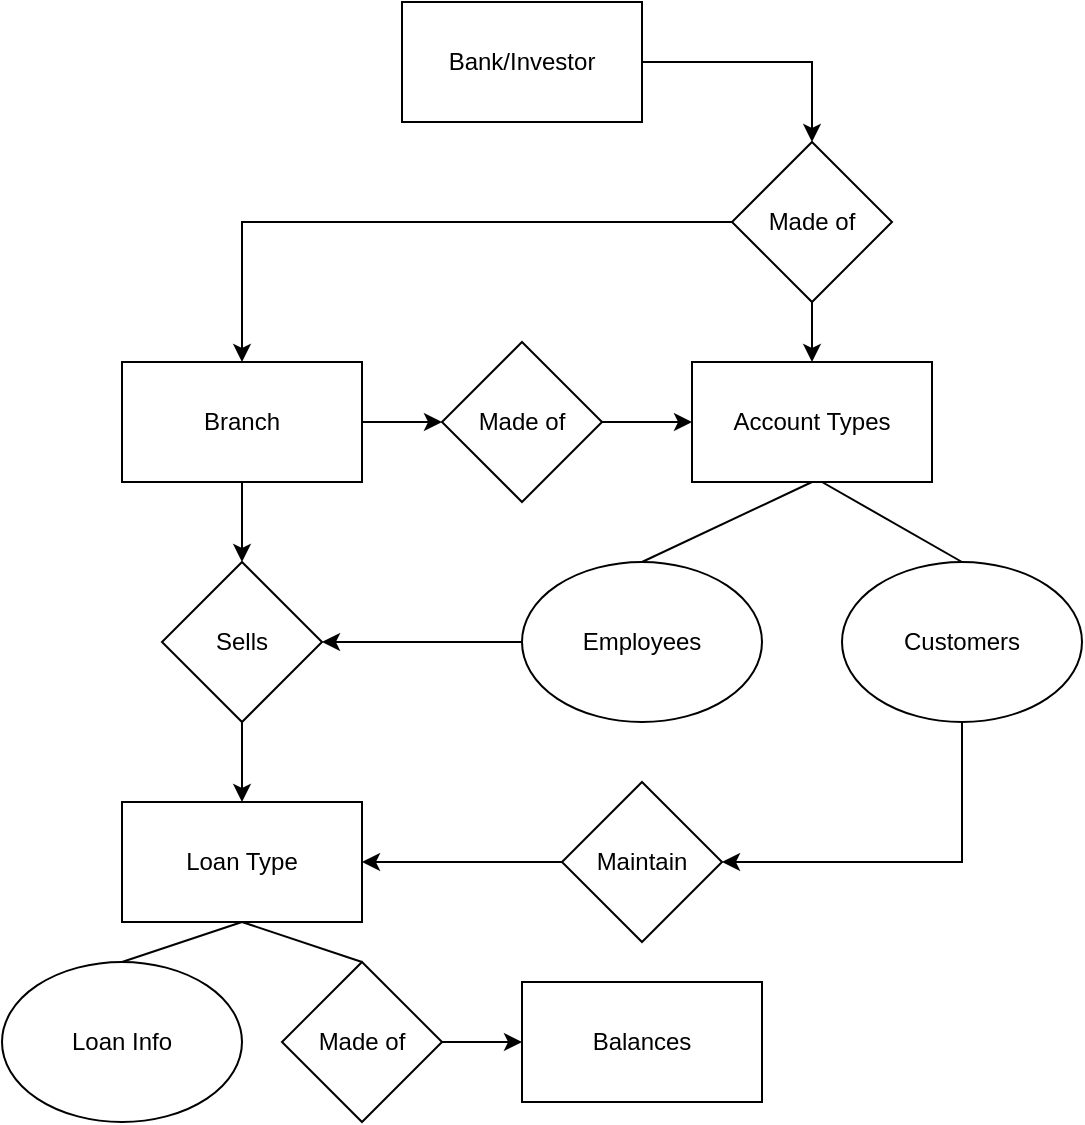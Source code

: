 <mxfile version="20.8.23" type="github"><diagram name="Page-1" id="JmAO3LqY4F1BoJgXr8nd"><mxGraphModel dx="1434" dy="782" grid="1" gridSize="10" guides="1" tooltips="1" connect="1" arrows="1" fold="1" page="1" pageScale="1" pageWidth="850" pageHeight="1100" math="0" shadow="0"><root><mxCell id="0"/><mxCell id="1" parent="0"/><mxCell id="ApRCWjqWt1zwhwnS9oSW-70" style="edgeStyle=orthogonalEdgeStyle;rounded=0;orthogonalLoop=1;jettySize=auto;html=1;entryX=0.5;entryY=0;entryDx=0;entryDy=0;" edge="1" parent="1" source="ApRCWjqWt1zwhwnS9oSW-8" target="ApRCWjqWt1zwhwnS9oSW-32"><mxGeometry relative="1" as="geometry"/></mxCell><mxCell id="ApRCWjqWt1zwhwnS9oSW-71" style="edgeStyle=orthogonalEdgeStyle;rounded=0;orthogonalLoop=1;jettySize=auto;html=1;entryX=0.5;entryY=0;entryDx=0;entryDy=0;" edge="1" parent="1" source="ApRCWjqWt1zwhwnS9oSW-8" target="ApRCWjqWt1zwhwnS9oSW-26"><mxGeometry relative="1" as="geometry"/></mxCell><mxCell id="ApRCWjqWt1zwhwnS9oSW-8" value="&lt;div&gt;Made of&lt;/div&gt;" style="rhombus;whiteSpace=wrap;html=1;" vertex="1" parent="1"><mxGeometry x="520" y="190" width="80" height="80" as="geometry"/></mxCell><mxCell id="ApRCWjqWt1zwhwnS9oSW-11" value="Loan Type" style="rounded=0;whiteSpace=wrap;html=1;" vertex="1" parent="1"><mxGeometry x="215" y="520" width="120" height="60" as="geometry"/></mxCell><mxCell id="ApRCWjqWt1zwhwnS9oSW-69" style="edgeStyle=orthogonalEdgeStyle;rounded=0;orthogonalLoop=1;jettySize=auto;html=1;entryX=0.5;entryY=0;entryDx=0;entryDy=0;" edge="1" parent="1" source="ApRCWjqWt1zwhwnS9oSW-12" target="ApRCWjqWt1zwhwnS9oSW-8"><mxGeometry relative="1" as="geometry"/></mxCell><mxCell id="ApRCWjqWt1zwhwnS9oSW-12" value="&lt;div&gt;Bank/Investor&lt;/div&gt;" style="rounded=0;whiteSpace=wrap;html=1;" vertex="1" parent="1"><mxGeometry x="355" y="120" width="120" height="60" as="geometry"/></mxCell><mxCell id="ApRCWjqWt1zwhwnS9oSW-74" style="edgeStyle=orthogonalEdgeStyle;rounded=0;orthogonalLoop=1;jettySize=auto;html=1;entryX=0.5;entryY=0;entryDx=0;entryDy=0;" edge="1" parent="1" source="ApRCWjqWt1zwhwnS9oSW-13" target="ApRCWjqWt1zwhwnS9oSW-11"><mxGeometry relative="1" as="geometry"/></mxCell><mxCell id="ApRCWjqWt1zwhwnS9oSW-13" value="Sells" style="rhombus;whiteSpace=wrap;html=1;" vertex="1" parent="1"><mxGeometry x="235" y="400" width="80" height="80" as="geometry"/></mxCell><mxCell id="ApRCWjqWt1zwhwnS9oSW-73" style="edgeStyle=orthogonalEdgeStyle;rounded=0;orthogonalLoop=1;jettySize=auto;html=1;entryX=0.5;entryY=0;entryDx=0;entryDy=0;" edge="1" parent="1" source="ApRCWjqWt1zwhwnS9oSW-26" target="ApRCWjqWt1zwhwnS9oSW-13"><mxGeometry relative="1" as="geometry"/></mxCell><mxCell id="ApRCWjqWt1zwhwnS9oSW-97" style="edgeStyle=orthogonalEdgeStyle;rounded=0;orthogonalLoop=1;jettySize=auto;html=1;entryX=0;entryY=0.5;entryDx=0;entryDy=0;" edge="1" parent="1" source="ApRCWjqWt1zwhwnS9oSW-26" target="ApRCWjqWt1zwhwnS9oSW-96"><mxGeometry relative="1" as="geometry"/></mxCell><mxCell id="ApRCWjqWt1zwhwnS9oSW-26" value="&lt;div&gt;Branch&lt;/div&gt;" style="rounded=0;whiteSpace=wrap;html=1;" vertex="1" parent="1"><mxGeometry x="215" y="300" width="120" height="60" as="geometry"/></mxCell><mxCell id="ApRCWjqWt1zwhwnS9oSW-32" value="&lt;div&gt;Account Types&lt;/div&gt;" style="rounded=0;whiteSpace=wrap;html=1;" vertex="1" parent="1"><mxGeometry x="500" y="300" width="120" height="60" as="geometry"/></mxCell><mxCell id="ApRCWjqWt1zwhwnS9oSW-82" style="edgeStyle=orthogonalEdgeStyle;rounded=0;orthogonalLoop=1;jettySize=auto;html=1;entryX=1;entryY=0.5;entryDx=0;entryDy=0;" edge="1" parent="1" source="ApRCWjqWt1zwhwnS9oSW-39" target="ApRCWjqWt1zwhwnS9oSW-11"><mxGeometry relative="1" as="geometry"/></mxCell><mxCell id="ApRCWjqWt1zwhwnS9oSW-39" value="Maintain" style="rhombus;whiteSpace=wrap;html=1;" vertex="1" parent="1"><mxGeometry x="435" y="510" width="80" height="80" as="geometry"/></mxCell><mxCell id="ApRCWjqWt1zwhwnS9oSW-67" value="Loan Info" style="ellipse;whiteSpace=wrap;html=1;" vertex="1" parent="1"><mxGeometry x="155" y="600" width="120" height="80" as="geometry"/></mxCell><mxCell id="ApRCWjqWt1zwhwnS9oSW-68" value="" style="endArrow=none;html=1;rounded=0;exitX=0.5;exitY=0;exitDx=0;exitDy=0;entryX=0.5;entryY=1;entryDx=0;entryDy=0;" edge="1" parent="1" source="ApRCWjqWt1zwhwnS9oSW-67" target="ApRCWjqWt1zwhwnS9oSW-11"><mxGeometry width="50" height="50" relative="1" as="geometry"><mxPoint x="205" y="590" as="sourcePoint"/><mxPoint x="345" y="400" as="targetPoint"/></mxGeometry></mxCell><mxCell id="ApRCWjqWt1zwhwnS9oSW-76" value="" style="endArrow=none;html=1;rounded=0;exitX=0.5;exitY=0;exitDx=0;exitDy=0;entryX=0.5;entryY=1;entryDx=0;entryDy=0;" edge="1" parent="1" source="ApRCWjqWt1zwhwnS9oSW-102" target="ApRCWjqWt1zwhwnS9oSW-11"><mxGeometry width="50" height="50" relative="1" as="geometry"><mxPoint x="335" y="590" as="sourcePoint"/><mxPoint x="285" y="590" as="targetPoint"/></mxGeometry></mxCell><mxCell id="ApRCWjqWt1zwhwnS9oSW-100" style="edgeStyle=orthogonalEdgeStyle;rounded=0;orthogonalLoop=1;jettySize=auto;html=1;entryX=1;entryY=0.5;entryDx=0;entryDy=0;" edge="1" parent="1" source="ApRCWjqWt1zwhwnS9oSW-90" target="ApRCWjqWt1zwhwnS9oSW-13"><mxGeometry relative="1" as="geometry"/></mxCell><mxCell id="ApRCWjqWt1zwhwnS9oSW-90" value="&lt;div&gt;Employees&lt;/div&gt;" style="ellipse;whiteSpace=wrap;html=1;" vertex="1" parent="1"><mxGeometry x="415" y="400" width="120" height="80" as="geometry"/></mxCell><mxCell id="ApRCWjqWt1zwhwnS9oSW-101" style="edgeStyle=orthogonalEdgeStyle;rounded=0;orthogonalLoop=1;jettySize=auto;html=1;entryX=1;entryY=0.5;entryDx=0;entryDy=0;exitX=0.5;exitY=1;exitDx=0;exitDy=0;" edge="1" parent="1" source="ApRCWjqWt1zwhwnS9oSW-91" target="ApRCWjqWt1zwhwnS9oSW-39"><mxGeometry relative="1" as="geometry"><Array as="points"><mxPoint x="635" y="550"/></Array></mxGeometry></mxCell><mxCell id="ApRCWjqWt1zwhwnS9oSW-91" value="Customers" style="ellipse;whiteSpace=wrap;html=1;" vertex="1" parent="1"><mxGeometry x="575" y="400" width="120" height="80" as="geometry"/></mxCell><mxCell id="ApRCWjqWt1zwhwnS9oSW-92" value="" style="endArrow=none;html=1;rounded=0;entryX=0.5;entryY=0;entryDx=0;entryDy=0;" edge="1" parent="1" target="ApRCWjqWt1zwhwnS9oSW-91"><mxGeometry width="50" height="50" relative="1" as="geometry"><mxPoint x="565" y="360" as="sourcePoint"/><mxPoint x="735" y="460" as="targetPoint"/></mxGeometry></mxCell><mxCell id="ApRCWjqWt1zwhwnS9oSW-93" value="" style="endArrow=none;html=1;rounded=0;exitX=0.5;exitY=1;exitDx=0;exitDy=0;entryX=0.5;entryY=0;entryDx=0;entryDy=0;" edge="1" parent="1" source="ApRCWjqWt1zwhwnS9oSW-32" target="ApRCWjqWt1zwhwnS9oSW-90"><mxGeometry width="50" height="50" relative="1" as="geometry"><mxPoint x="625" y="520" as="sourcePoint"/><mxPoint x="705" y="510" as="targetPoint"/></mxGeometry></mxCell><mxCell id="ApRCWjqWt1zwhwnS9oSW-98" style="edgeStyle=orthogonalEdgeStyle;rounded=0;orthogonalLoop=1;jettySize=auto;html=1;entryX=0;entryY=0.5;entryDx=0;entryDy=0;" edge="1" parent="1" source="ApRCWjqWt1zwhwnS9oSW-96" target="ApRCWjqWt1zwhwnS9oSW-32"><mxGeometry relative="1" as="geometry"/></mxCell><mxCell id="ApRCWjqWt1zwhwnS9oSW-96" value="&lt;div&gt;Made of&lt;/div&gt;" style="rhombus;whiteSpace=wrap;html=1;" vertex="1" parent="1"><mxGeometry x="375" y="290" width="80" height="80" as="geometry"/></mxCell><mxCell id="ApRCWjqWt1zwhwnS9oSW-104" style="edgeStyle=orthogonalEdgeStyle;rounded=0;orthogonalLoop=1;jettySize=auto;html=1;entryX=0;entryY=0.5;entryDx=0;entryDy=0;" edge="1" parent="1" source="ApRCWjqWt1zwhwnS9oSW-102" target="ApRCWjqWt1zwhwnS9oSW-103"><mxGeometry relative="1" as="geometry"/></mxCell><mxCell id="ApRCWjqWt1zwhwnS9oSW-102" value="&lt;div&gt;Made of&lt;/div&gt;" style="rhombus;whiteSpace=wrap;html=1;" vertex="1" parent="1"><mxGeometry x="295" y="600" width="80" height="80" as="geometry"/></mxCell><mxCell id="ApRCWjqWt1zwhwnS9oSW-103" value="Balances" style="rounded=0;whiteSpace=wrap;html=1;" vertex="1" parent="1"><mxGeometry x="415" y="610" width="120" height="60" as="geometry"/></mxCell></root></mxGraphModel></diagram></mxfile>